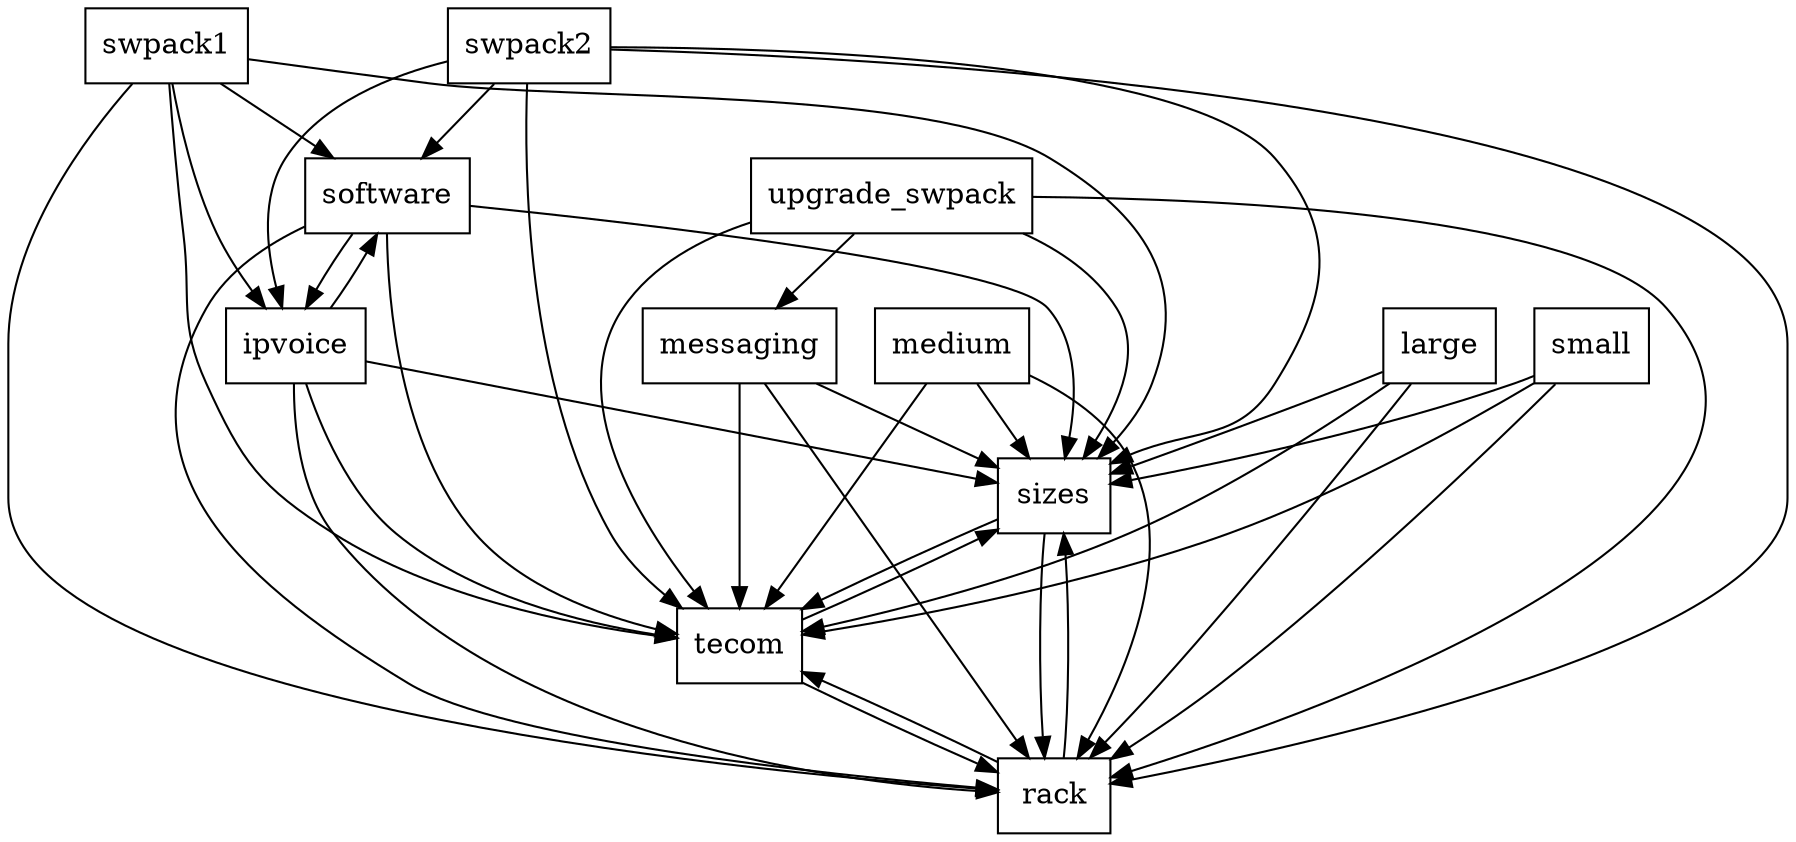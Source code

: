 digraph{
graph [rankdir=TB];
node [shape=box];
edge [arrowhead=normal];
0[label="sizes",]
1[label="software",]
2[label="swpack1",]
3[label="swpack2",]
4[label="ipvoice",]
5[label="messaging",]
6[label="tecom",]
7[label="upgrade_swpack",]
8[label="rack",]
9[label="small",]
10[label="medium",]
11[label="large",]
0->6[label="",]
0->8[label="",]
1->0[label="",]
1->4[label="",]
1->6[label="",]
1->8[label="",]
2->0[label="",]
2->1[label="",]
2->4[label="",]
2->6[label="",]
2->8[label="",]
3->0[label="",]
3->1[label="",]
3->4[label="",]
3->6[label="",]
3->8[label="",]
4->0[label="",]
4->1[label="",]
4->6[label="",]
4->8[label="",]
5->0[label="",]
5->6[label="",]
5->8[label="",]
6->0[label="",]
6->8[label="",]
7->0[label="",]
7->5[label="",]
7->6[label="",]
7->8[label="",]
8->0[label="",]
8->6[label="",]
9->0[label="",]
9->6[label="",]
9->8[label="",]
10->0[label="",]
10->6[label="",]
10->8[label="",]
11->0[label="",]
11->6[label="",]
11->8[label="",]
}
